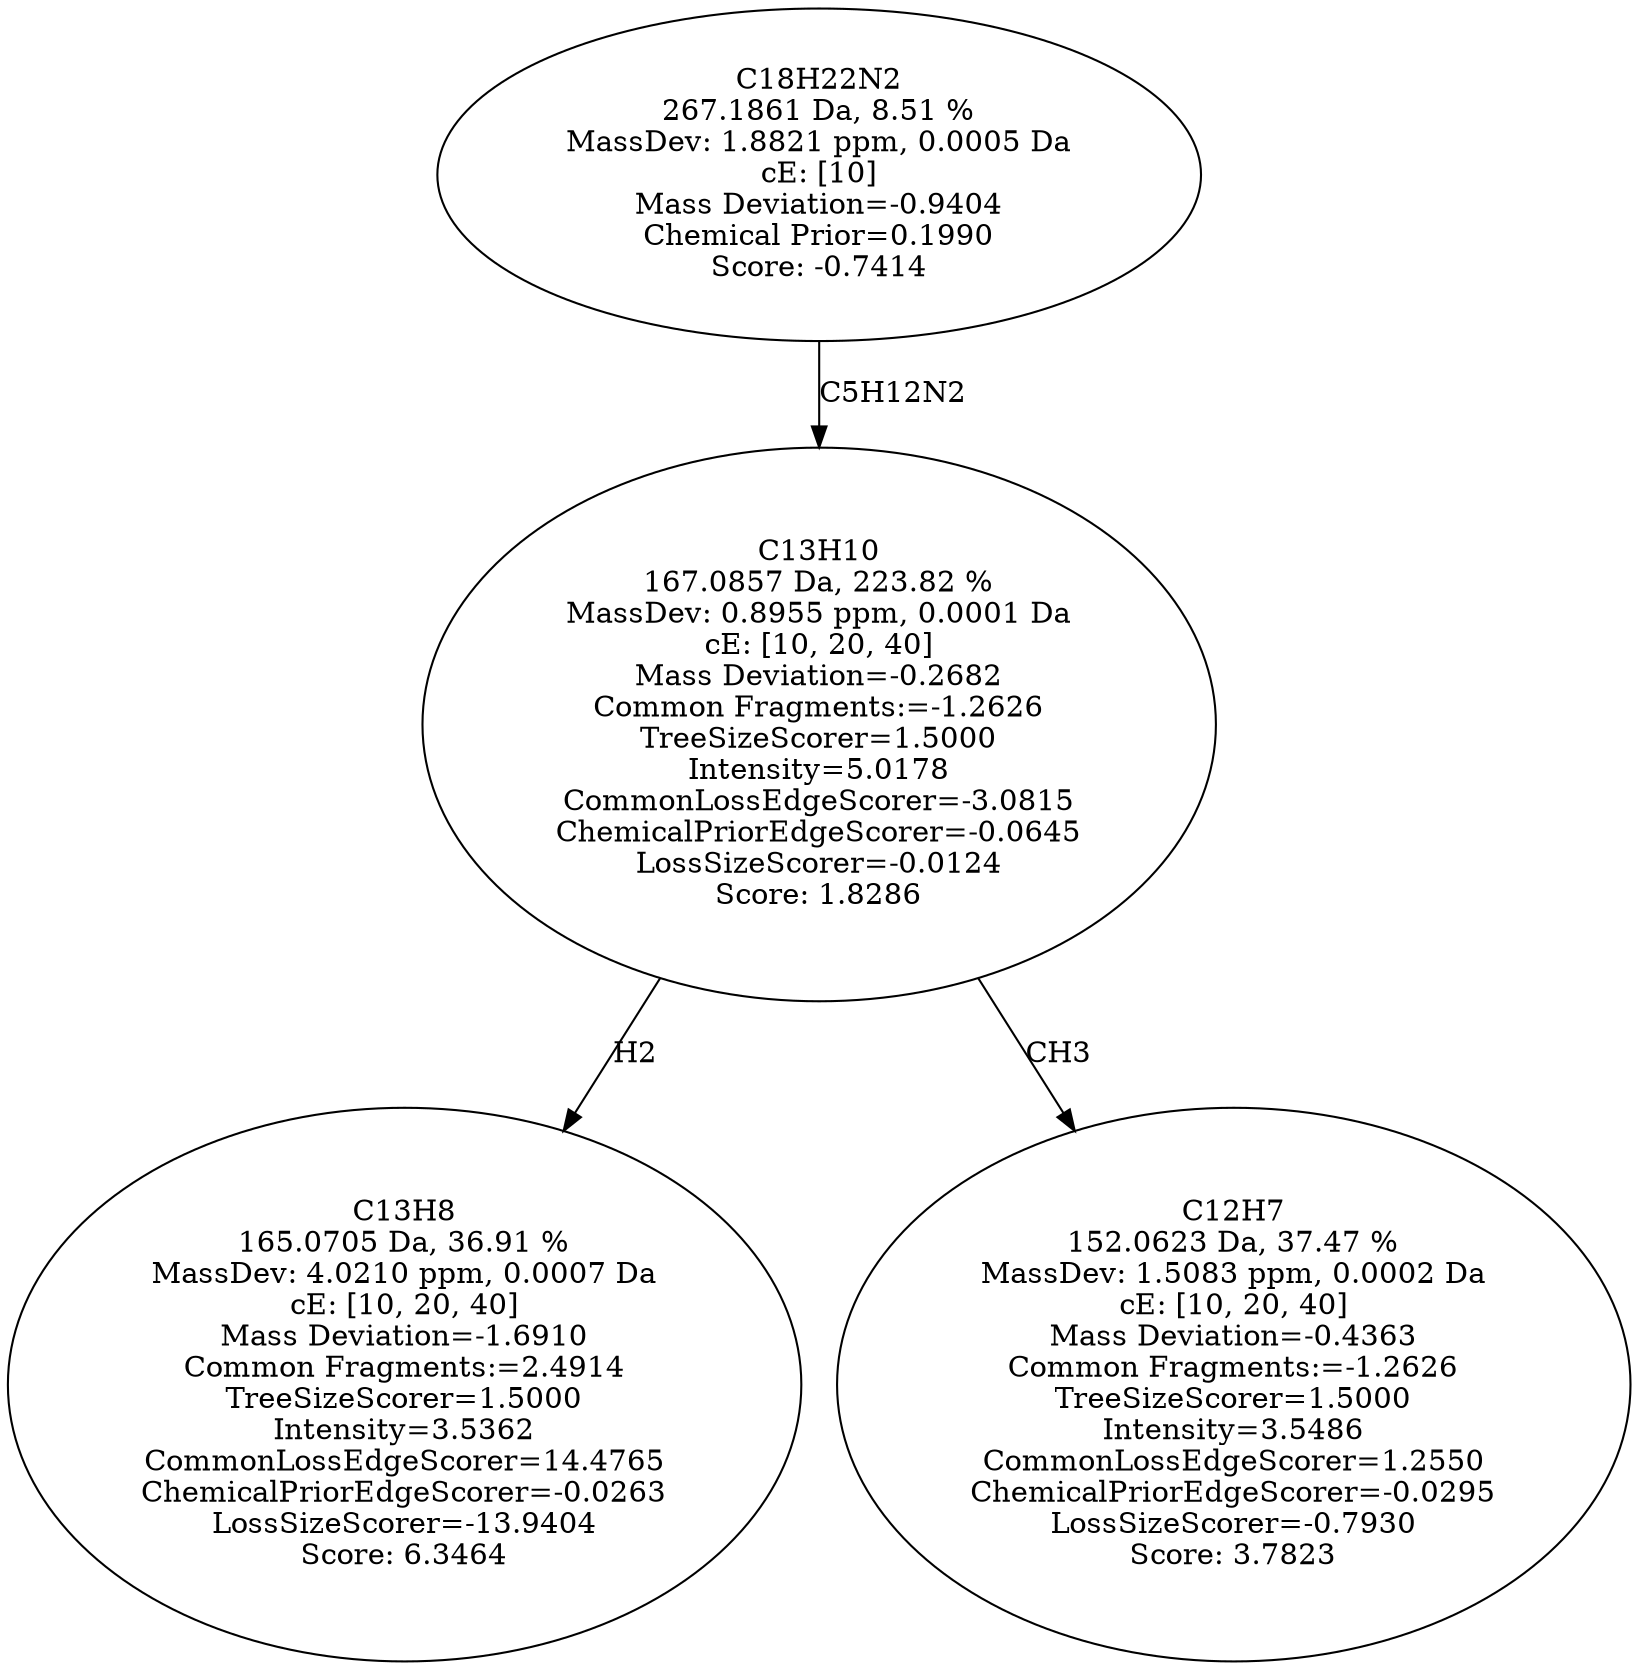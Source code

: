 strict digraph {
v1 [label="C13H8\n165.0705 Da, 36.91 %\nMassDev: 4.0210 ppm, 0.0007 Da\ncE: [10, 20, 40]\nMass Deviation=-1.6910\nCommon Fragments:=2.4914\nTreeSizeScorer=1.5000\nIntensity=3.5362\nCommonLossEdgeScorer=14.4765\nChemicalPriorEdgeScorer=-0.0263\nLossSizeScorer=-13.9404\nScore: 6.3464"];
v2 [label="C12H7\n152.0623 Da, 37.47 %\nMassDev: 1.5083 ppm, 0.0002 Da\ncE: [10, 20, 40]\nMass Deviation=-0.4363\nCommon Fragments:=-1.2626\nTreeSizeScorer=1.5000\nIntensity=3.5486\nCommonLossEdgeScorer=1.2550\nChemicalPriorEdgeScorer=-0.0295\nLossSizeScorer=-0.7930\nScore: 3.7823"];
v3 [label="C13H10\n167.0857 Da, 223.82 %\nMassDev: 0.8955 ppm, 0.0001 Da\ncE: [10, 20, 40]\nMass Deviation=-0.2682\nCommon Fragments:=-1.2626\nTreeSizeScorer=1.5000\nIntensity=5.0178\nCommonLossEdgeScorer=-3.0815\nChemicalPriorEdgeScorer=-0.0645\nLossSizeScorer=-0.0124\nScore: 1.8286"];
v4 [label="C18H22N2\n267.1861 Da, 8.51 %\nMassDev: 1.8821 ppm, 0.0005 Da\ncE: [10]\nMass Deviation=-0.9404\nChemical Prior=0.1990\nScore: -0.7414"];
v3 -> v1 [label="H2"];
v3 -> v2 [label="CH3"];
v4 -> v3 [label="C5H12N2"];
}